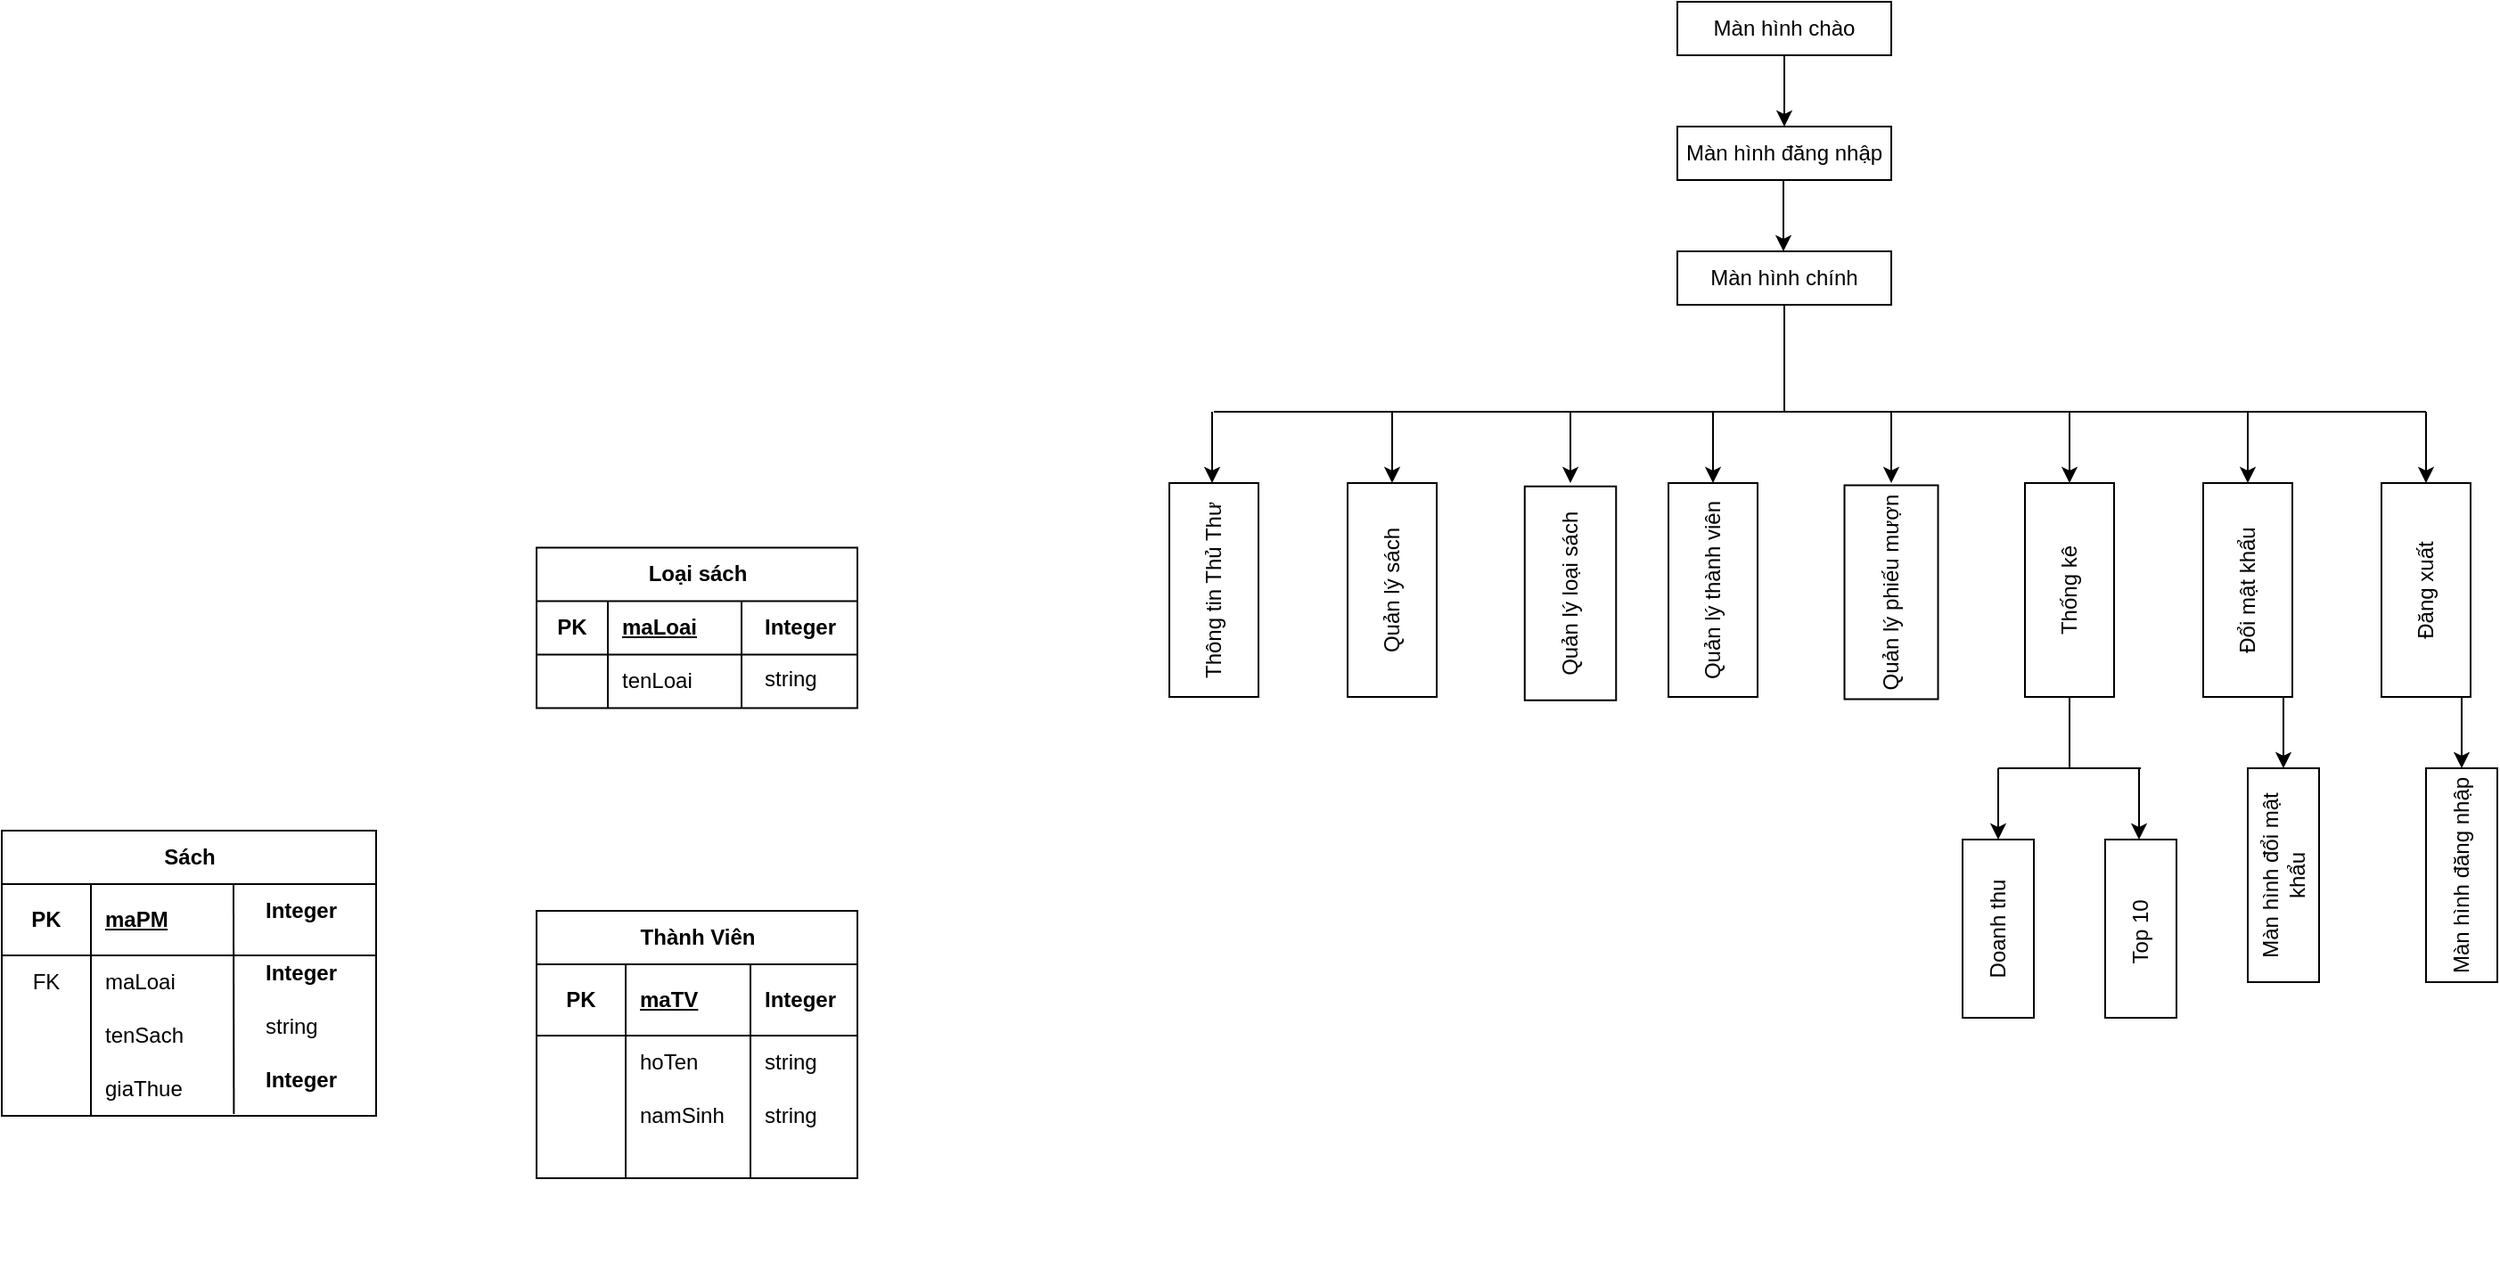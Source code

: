 <mxfile version="21.8.2" type="github">
  <diagram name="Trang-1" id="Sm54jNkbmoP-u_yMQoiJ">
    <mxGraphModel dx="1247" dy="224" grid="1" gridSize="10" guides="1" tooltips="1" connect="1" arrows="1" fold="1" page="1" pageScale="1" pageWidth="827" pageHeight="1169" math="0" shadow="0">
      <root>
        <mxCell id="0" />
        <mxCell id="1" parent="0" />
        <mxCell id="C7Xhm7jLeOsk8SqEttLq-1" value="Màn hình chào" style="rounded=0;whiteSpace=wrap;html=1;" parent="1" vertex="1">
          <mxGeometry x="260" y="50" width="120" height="30" as="geometry" />
        </mxCell>
        <mxCell id="C7Xhm7jLeOsk8SqEttLq-2" value="" style="endArrow=classic;html=1;rounded=0;exitX=0.5;exitY=1;exitDx=0;exitDy=0;" parent="1" source="C7Xhm7jLeOsk8SqEttLq-1" edge="1">
          <mxGeometry width="50" height="50" relative="1" as="geometry">
            <mxPoint x="330" y="220" as="sourcePoint" />
            <mxPoint x="320" y="120" as="targetPoint" />
          </mxGeometry>
        </mxCell>
        <mxCell id="C7Xhm7jLeOsk8SqEttLq-3" value="Màn hình đăng nhập" style="rounded=0;whiteSpace=wrap;html=1;" parent="1" vertex="1">
          <mxGeometry x="260" y="120" width="120" height="30" as="geometry" />
        </mxCell>
        <mxCell id="C7Xhm7jLeOsk8SqEttLq-4" value="Quản lý phiếu mượn" style="rounded=0;whiteSpace=wrap;html=1;rotation=-90;" parent="1" vertex="1">
          <mxGeometry x="320" y="355" width="120" height="52.5" as="geometry" />
        </mxCell>
        <mxCell id="C7Xhm7jLeOsk8SqEttLq-5" value="Quản lý loại sách" style="rounded=0;whiteSpace=wrap;html=1;rotation=-90;" parent="1" vertex="1">
          <mxGeometry x="140" y="356.25" width="120" height="51.25" as="geometry" />
        </mxCell>
        <mxCell id="C7Xhm7jLeOsk8SqEttLq-6" value="Thông tin Thủ Thư" style="rounded=0;whiteSpace=wrap;html=1;rotation=-90;" parent="1" vertex="1">
          <mxGeometry x="-60" y="355" width="120" height="50" as="geometry" />
        </mxCell>
        <mxCell id="C7Xhm7jLeOsk8SqEttLq-7" value="Thống&amp;nbsp;kê" style="rounded=0;whiteSpace=wrap;html=1;rotation=-90;" parent="1" vertex="1">
          <mxGeometry x="420" y="355" width="120" height="50" as="geometry" />
        </mxCell>
        <mxCell id="C7Xhm7jLeOsk8SqEttLq-8" value="Màn hình chính" style="rounded=0;whiteSpace=wrap;html=1;" parent="1" vertex="1">
          <mxGeometry x="260" y="190" width="120" height="30" as="geometry" />
        </mxCell>
        <mxCell id="C7Xhm7jLeOsk8SqEttLq-9" value="Quản lý thành viên" style="rounded=0;whiteSpace=wrap;html=1;rotation=-90;" parent="1" vertex="1">
          <mxGeometry x="220" y="355" width="120" height="50" as="geometry" />
        </mxCell>
        <mxCell id="C7Xhm7jLeOsk8SqEttLq-10" value="Quản lý sách" style="rounded=0;whiteSpace=wrap;html=1;rotation=-90;" parent="1" vertex="1">
          <mxGeometry x="40" y="355" width="120" height="50" as="geometry" />
        </mxCell>
        <mxCell id="C7Xhm7jLeOsk8SqEttLq-12" value="" style="endArrow=classic;html=1;rounded=0;exitX=0.5;exitY=1;exitDx=0;exitDy=0;" parent="1" edge="1">
          <mxGeometry width="50" height="50" relative="1" as="geometry">
            <mxPoint x="319.5" y="150" as="sourcePoint" />
            <mxPoint x="319.5" y="190" as="targetPoint" />
          </mxGeometry>
        </mxCell>
        <mxCell id="C7Xhm7jLeOsk8SqEttLq-14" value="" style="endArrow=classic;html=1;rounded=0;" parent="1" edge="1">
          <mxGeometry width="50" height="50" relative="1" as="geometry">
            <mxPoint x="380" y="280" as="sourcePoint" />
            <mxPoint x="380" y="320" as="targetPoint" />
          </mxGeometry>
        </mxCell>
        <mxCell id="C7Xhm7jLeOsk8SqEttLq-15" value="" style="endArrow=none;html=1;rounded=0;" parent="1" edge="1">
          <mxGeometry width="50" height="50" relative="1" as="geometry">
            <mxPoint y="280" as="sourcePoint" />
            <mxPoint x="680" y="280" as="targetPoint" />
          </mxGeometry>
        </mxCell>
        <mxCell id="C7Xhm7jLeOsk8SqEttLq-16" value="" style="endArrow=classic;html=1;rounded=0;" parent="1" edge="1">
          <mxGeometry width="50" height="50" relative="1" as="geometry">
            <mxPoint x="-1" y="280" as="sourcePoint" />
            <mxPoint x="-1" y="320" as="targetPoint" />
          </mxGeometry>
        </mxCell>
        <mxCell id="C7Xhm7jLeOsk8SqEttLq-17" value="" style="endArrow=classic;html=1;rounded=0;" parent="1" edge="1">
          <mxGeometry width="50" height="50" relative="1" as="geometry">
            <mxPoint x="100" y="280" as="sourcePoint" />
            <mxPoint x="100" y="320" as="targetPoint" />
            <Array as="points">
              <mxPoint x="100" y="300" />
            </Array>
          </mxGeometry>
        </mxCell>
        <mxCell id="C7Xhm7jLeOsk8SqEttLq-18" value="" style="endArrow=classic;html=1;rounded=0;" parent="1" edge="1">
          <mxGeometry width="50" height="50" relative="1" as="geometry">
            <mxPoint x="200" y="280" as="sourcePoint" />
            <mxPoint x="200" y="320" as="targetPoint" />
            <Array as="points">
              <mxPoint x="200" y="300" />
            </Array>
          </mxGeometry>
        </mxCell>
        <mxCell id="C7Xhm7jLeOsk8SqEttLq-21" value="" style="endArrow=classic;html=1;rounded=0;" parent="1" edge="1">
          <mxGeometry width="50" height="50" relative="1" as="geometry">
            <mxPoint x="280" y="280" as="sourcePoint" />
            <mxPoint x="280" y="320" as="targetPoint" />
            <Array as="points">
              <mxPoint x="280" y="300" />
            </Array>
          </mxGeometry>
        </mxCell>
        <mxCell id="C7Xhm7jLeOsk8SqEttLq-23" value="" style="endArrow=classic;html=1;rounded=0;" parent="1" edge="1">
          <mxGeometry width="50" height="50" relative="1" as="geometry">
            <mxPoint x="480" y="280" as="sourcePoint" />
            <mxPoint x="480" y="320" as="targetPoint" />
            <Array as="points">
              <mxPoint x="480" y="300" />
            </Array>
          </mxGeometry>
        </mxCell>
        <mxCell id="C7Xhm7jLeOsk8SqEttLq-24" value="Đăng xuất" style="rounded=0;whiteSpace=wrap;html=1;rotation=-90;" parent="1" vertex="1">
          <mxGeometry x="620" y="355" width="120" height="50" as="geometry" />
        </mxCell>
        <mxCell id="C7Xhm7jLeOsk8SqEttLq-25" value="Đổi mật khẩu" style="rounded=0;whiteSpace=wrap;html=1;rotation=-90;" parent="1" vertex="1">
          <mxGeometry x="520" y="355" width="120" height="50" as="geometry" />
        </mxCell>
        <mxCell id="C7Xhm7jLeOsk8SqEttLq-26" value="" style="endArrow=classic;html=1;rounded=0;" parent="1" edge="1">
          <mxGeometry width="50" height="50" relative="1" as="geometry">
            <mxPoint x="580" y="280" as="sourcePoint" />
            <mxPoint x="580" y="320" as="targetPoint" />
            <Array as="points">
              <mxPoint x="580" y="300" />
            </Array>
          </mxGeometry>
        </mxCell>
        <mxCell id="C7Xhm7jLeOsk8SqEttLq-27" value="" style="endArrow=classic;html=1;rounded=0;" parent="1" edge="1">
          <mxGeometry width="50" height="50" relative="1" as="geometry">
            <mxPoint x="680" y="280" as="sourcePoint" />
            <mxPoint x="680" y="320" as="targetPoint" />
            <Array as="points">
              <mxPoint x="680" y="300" />
            </Array>
          </mxGeometry>
        </mxCell>
        <mxCell id="C7Xhm7jLeOsk8SqEttLq-28" value="" style="endArrow=none;html=1;rounded=0;entryX=0.5;entryY=1;entryDx=0;entryDy=0;" parent="1" target="C7Xhm7jLeOsk8SqEttLq-8" edge="1">
          <mxGeometry width="50" height="50" relative="1" as="geometry">
            <mxPoint x="320" y="280" as="sourcePoint" />
            <mxPoint x="490" y="250" as="targetPoint" />
          </mxGeometry>
        </mxCell>
        <mxCell id="C7Xhm7jLeOsk8SqEttLq-29" value="" style="endArrow=classic;html=1;rounded=0;" parent="1" edge="1">
          <mxGeometry width="50" height="50" relative="1" as="geometry">
            <mxPoint x="700" y="440" as="sourcePoint" />
            <mxPoint x="700" y="480" as="targetPoint" />
            <Array as="points">
              <mxPoint x="700" y="460" />
            </Array>
          </mxGeometry>
        </mxCell>
        <mxCell id="C7Xhm7jLeOsk8SqEttLq-30" value="Màn hình đăng nhập" style="rounded=0;whiteSpace=wrap;html=1;rotation=-90;" parent="1" vertex="1">
          <mxGeometry x="640" y="520" width="120" height="40" as="geometry" />
        </mxCell>
        <mxCell id="C7Xhm7jLeOsk8SqEttLq-31" value="" style="endArrow=classic;html=1;rounded=0;" parent="1" edge="1">
          <mxGeometry width="50" height="50" relative="1" as="geometry">
            <mxPoint x="600" y="440" as="sourcePoint" />
            <mxPoint x="600" y="480" as="targetPoint" />
            <Array as="points">
              <mxPoint x="600" y="460" />
            </Array>
          </mxGeometry>
        </mxCell>
        <mxCell id="C7Xhm7jLeOsk8SqEttLq-32" value="Màn hình đổi mật khẩu" style="rounded=0;whiteSpace=wrap;html=1;rotation=-90;" parent="1" vertex="1">
          <mxGeometry x="540" y="520" width="120" height="40" as="geometry" />
        </mxCell>
        <mxCell id="C7Xhm7jLeOsk8SqEttLq-34" value="" style="endArrow=classic;html=1;rounded=0;" parent="1" edge="1">
          <mxGeometry width="50" height="50" relative="1" as="geometry">
            <mxPoint x="440" y="480" as="sourcePoint" />
            <mxPoint x="440" y="520" as="targetPoint" />
            <Array as="points">
              <mxPoint x="440" y="500" />
            </Array>
          </mxGeometry>
        </mxCell>
        <mxCell id="C7Xhm7jLeOsk8SqEttLq-35" value="" style="endArrow=none;html=1;rounded=0;entryX=0;entryY=0.5;entryDx=0;entryDy=0;" parent="1" target="C7Xhm7jLeOsk8SqEttLq-7" edge="1">
          <mxGeometry width="50" height="50" relative="1" as="geometry">
            <mxPoint x="480" y="480" as="sourcePoint" />
            <mxPoint x="540" y="450" as="targetPoint" />
          </mxGeometry>
        </mxCell>
        <mxCell id="C7Xhm7jLeOsk8SqEttLq-36" value="" style="endArrow=none;html=1;rounded=0;" parent="1" edge="1">
          <mxGeometry width="50" height="50" relative="1" as="geometry">
            <mxPoint x="440" y="480" as="sourcePoint" />
            <mxPoint x="520" y="480" as="targetPoint" />
          </mxGeometry>
        </mxCell>
        <mxCell id="C7Xhm7jLeOsk8SqEttLq-37" value="" style="endArrow=classic;html=1;rounded=0;" parent="1" edge="1">
          <mxGeometry width="50" height="50" relative="1" as="geometry">
            <mxPoint x="519" y="480" as="sourcePoint" />
            <mxPoint x="519" y="520" as="targetPoint" />
            <Array as="points">
              <mxPoint x="519" y="500" />
            </Array>
          </mxGeometry>
        </mxCell>
        <mxCell id="C7Xhm7jLeOsk8SqEttLq-38" value="Doanh thu" style="rounded=0;whiteSpace=wrap;html=1;rotation=-90;" parent="1" vertex="1">
          <mxGeometry x="390" y="550" width="100" height="40" as="geometry" />
        </mxCell>
        <mxCell id="C7Xhm7jLeOsk8SqEttLq-39" value="Top 10&amp;nbsp;" style="rounded=0;whiteSpace=wrap;html=1;rotation=-90;" parent="1" vertex="1">
          <mxGeometry x="470" y="550" width="100" height="40" as="geometry" />
        </mxCell>
        <mxCell id="9Q_xmG4kBVJtMHKsa58a-1" value="Sách" style="shape=table;startSize=30;container=1;collapsible=1;childLayout=tableLayout;fixedRows=1;rowLines=0;fontStyle=1;align=center;resizeLast=1;html=1;" vertex="1" parent="1">
          <mxGeometry x="-680" y="515" width="210" height="160" as="geometry">
            <mxRectangle x="-680" y="505" width="110" height="30" as="alternateBounds" />
          </mxGeometry>
        </mxCell>
        <mxCell id="9Q_xmG4kBVJtMHKsa58a-2" value="" style="shape=tableRow;horizontal=0;startSize=0;swimlaneHead=0;swimlaneBody=0;fillColor=none;collapsible=0;dropTarget=0;points=[[0,0.5],[1,0.5]];portConstraint=eastwest;top=0;left=0;right=0;bottom=1;" vertex="1" parent="9Q_xmG4kBVJtMHKsa58a-1">
          <mxGeometry y="30" width="210" height="40" as="geometry" />
        </mxCell>
        <mxCell id="9Q_xmG4kBVJtMHKsa58a-3" value="PK" style="shape=partialRectangle;connectable=0;fillColor=none;top=0;left=0;bottom=0;right=0;fontStyle=1;overflow=hidden;whiteSpace=wrap;html=1;" vertex="1" parent="9Q_xmG4kBVJtMHKsa58a-2">
          <mxGeometry width="50" height="40" as="geometry">
            <mxRectangle width="50" height="40" as="alternateBounds" />
          </mxGeometry>
        </mxCell>
        <mxCell id="9Q_xmG4kBVJtMHKsa58a-4" value="maPM" style="shape=partialRectangle;connectable=0;fillColor=none;top=0;left=0;bottom=0;right=0;align=left;spacingLeft=6;fontStyle=5;overflow=hidden;whiteSpace=wrap;html=1;" vertex="1" parent="9Q_xmG4kBVJtMHKsa58a-2">
          <mxGeometry x="50" width="160" height="40" as="geometry">
            <mxRectangle width="160" height="40" as="alternateBounds" />
          </mxGeometry>
        </mxCell>
        <mxCell id="9Q_xmG4kBVJtMHKsa58a-5" value="" style="shape=tableRow;horizontal=0;startSize=0;swimlaneHead=0;swimlaneBody=0;fillColor=none;collapsible=0;dropTarget=0;points=[[0,0.5],[1,0.5]];portConstraint=eastwest;top=0;left=0;right=0;bottom=0;" vertex="1" parent="9Q_xmG4kBVJtMHKsa58a-1">
          <mxGeometry y="70" width="210" height="30" as="geometry" />
        </mxCell>
        <mxCell id="9Q_xmG4kBVJtMHKsa58a-6" value="FK" style="shape=partialRectangle;connectable=0;fillColor=none;top=0;left=0;bottom=0;right=0;editable=1;overflow=hidden;whiteSpace=wrap;html=1;" vertex="1" parent="9Q_xmG4kBVJtMHKsa58a-5">
          <mxGeometry width="50" height="30" as="geometry">
            <mxRectangle width="50" height="30" as="alternateBounds" />
          </mxGeometry>
        </mxCell>
        <mxCell id="9Q_xmG4kBVJtMHKsa58a-7" value="maLoai" style="shape=partialRectangle;connectable=0;fillColor=none;top=0;left=0;bottom=0;right=0;align=left;spacingLeft=6;overflow=hidden;whiteSpace=wrap;html=1;" vertex="1" parent="9Q_xmG4kBVJtMHKsa58a-5">
          <mxGeometry x="50" width="160" height="30" as="geometry">
            <mxRectangle width="160" height="30" as="alternateBounds" />
          </mxGeometry>
        </mxCell>
        <mxCell id="9Q_xmG4kBVJtMHKsa58a-8" value="" style="shape=tableRow;horizontal=0;startSize=0;swimlaneHead=0;swimlaneBody=0;fillColor=none;collapsible=0;dropTarget=0;points=[[0,0.5],[1,0.5]];portConstraint=eastwest;top=0;left=0;right=0;bottom=0;" vertex="1" parent="9Q_xmG4kBVJtMHKsa58a-1">
          <mxGeometry y="100" width="210" height="30" as="geometry" />
        </mxCell>
        <mxCell id="9Q_xmG4kBVJtMHKsa58a-9" value="" style="shape=partialRectangle;connectable=0;fillColor=none;top=0;left=0;bottom=0;right=0;editable=1;overflow=hidden;whiteSpace=wrap;html=1;" vertex="1" parent="9Q_xmG4kBVJtMHKsa58a-8">
          <mxGeometry width="50" height="30" as="geometry">
            <mxRectangle width="50" height="30" as="alternateBounds" />
          </mxGeometry>
        </mxCell>
        <mxCell id="9Q_xmG4kBVJtMHKsa58a-10" value="tenSach" style="shape=partialRectangle;connectable=0;fillColor=none;top=0;left=0;bottom=0;right=0;align=left;spacingLeft=6;overflow=hidden;whiteSpace=wrap;html=1;" vertex="1" parent="9Q_xmG4kBVJtMHKsa58a-8">
          <mxGeometry x="50" width="160" height="30" as="geometry">
            <mxRectangle width="160" height="30" as="alternateBounds" />
          </mxGeometry>
        </mxCell>
        <mxCell id="9Q_xmG4kBVJtMHKsa58a-11" value="" style="shape=tableRow;horizontal=0;startSize=0;swimlaneHead=0;swimlaneBody=0;fillColor=none;collapsible=0;dropTarget=0;points=[[0,0.5],[1,0.5]];portConstraint=eastwest;top=0;left=0;right=0;bottom=0;" vertex="1" parent="9Q_xmG4kBVJtMHKsa58a-1">
          <mxGeometry y="130" width="210" height="30" as="geometry" />
        </mxCell>
        <mxCell id="9Q_xmG4kBVJtMHKsa58a-12" value="" style="shape=partialRectangle;connectable=0;fillColor=none;top=0;left=0;bottom=0;right=0;editable=1;overflow=hidden;whiteSpace=wrap;html=1;" vertex="1" parent="9Q_xmG4kBVJtMHKsa58a-11">
          <mxGeometry width="50" height="30" as="geometry">
            <mxRectangle width="50" height="30" as="alternateBounds" />
          </mxGeometry>
        </mxCell>
        <mxCell id="9Q_xmG4kBVJtMHKsa58a-13" value="giaThue" style="shape=partialRectangle;connectable=0;fillColor=none;top=0;left=0;bottom=0;right=0;align=left;spacingLeft=6;overflow=hidden;whiteSpace=wrap;html=1;" vertex="1" parent="9Q_xmG4kBVJtMHKsa58a-11">
          <mxGeometry x="50" width="160" height="30" as="geometry">
            <mxRectangle width="160" height="30" as="alternateBounds" />
          </mxGeometry>
        </mxCell>
        <mxCell id="9Q_xmG4kBVJtMHKsa58a-26" value="" style="endArrow=none;html=1;rounded=0;exitX=0.619;exitY=0.004;exitDx=0;exitDy=0;exitPerimeter=0;entryX=0.62;entryY=0.966;entryDx=0;entryDy=0;entryPerimeter=0;" edge="1" parent="9Q_xmG4kBVJtMHKsa58a-1" source="9Q_xmG4kBVJtMHKsa58a-2" target="9Q_xmG4kBVJtMHKsa58a-11">
          <mxGeometry relative="1" as="geometry">
            <mxPoint x="130" y="45" as="sourcePoint" />
            <mxPoint x="130" y="155" as="targetPoint" />
          </mxGeometry>
        </mxCell>
        <mxCell id="9Q_xmG4kBVJtMHKsa58a-16" value="" style="shape=tableRow;horizontal=0;startSize=0;swimlaneHead=0;swimlaneBody=0;fillColor=none;collapsible=0;dropTarget=0;points=[[0,0.5],[1,0.5]];portConstraint=eastwest;top=0;left=0;right=0;bottom=0;" vertex="1" parent="1">
          <mxGeometry x="-670" y="635" width="180" height="30" as="geometry" />
        </mxCell>
        <mxCell id="9Q_xmG4kBVJtMHKsa58a-19" value="" style="shape=tableRow;horizontal=0;startSize=0;swimlaneHead=0;swimlaneBody=0;fillColor=none;collapsible=0;dropTarget=0;points=[[0,0.5],[1,0.5]];portConstraint=eastwest;top=0;left=0;right=0;bottom=0;" vertex="1" parent="1">
          <mxGeometry x="-660" y="645" width="180" height="30" as="geometry" />
        </mxCell>
        <mxCell id="9Q_xmG4kBVJtMHKsa58a-22" value="" style="shape=tableRow;horizontal=0;startSize=0;swimlaneHead=0;swimlaneBody=0;fillColor=none;collapsible=0;dropTarget=0;points=[[0,0.5],[1,0.5]];portConstraint=eastwest;top=0;left=0;right=0;bottom=0;" vertex="1" parent="1">
          <mxGeometry x="-680" y="730" width="180" height="30" as="geometry" />
        </mxCell>
        <mxCell id="9Q_xmG4kBVJtMHKsa58a-23" value="" style="shape=partialRectangle;connectable=0;fillColor=none;top=0;left=0;bottom=0;right=0;editable=1;overflow=hidden;whiteSpace=wrap;html=1;" vertex="1" parent="9Q_xmG4kBVJtMHKsa58a-22">
          <mxGeometry width="30" height="30" as="geometry">
            <mxRectangle width="30" height="30" as="alternateBounds" />
          </mxGeometry>
        </mxCell>
        <mxCell id="9Q_xmG4kBVJtMHKsa58a-27" value="&lt;b&gt;Integer&lt;/b&gt;" style="shape=partialRectangle;connectable=0;fillColor=none;top=0;left=0;bottom=0;right=0;align=left;spacingLeft=6;overflow=hidden;whiteSpace=wrap;html=1;" vertex="1" parent="1">
          <mxGeometry x="-540" y="550" width="150" height="20" as="geometry">
            <mxRectangle width="150" height="30" as="alternateBounds" />
          </mxGeometry>
        </mxCell>
        <mxCell id="9Q_xmG4kBVJtMHKsa58a-28" value="string" style="shape=partialRectangle;connectable=0;fillColor=none;top=0;left=0;bottom=0;right=0;align=left;spacingLeft=6;overflow=hidden;whiteSpace=wrap;html=1;" vertex="1" parent="1">
          <mxGeometry x="-540" y="615" width="150" height="20" as="geometry">
            <mxRectangle width="150" height="30" as="alternateBounds" />
          </mxGeometry>
        </mxCell>
        <mxCell id="9Q_xmG4kBVJtMHKsa58a-29" value="&lt;b&gt;Integer&lt;/b&gt;" style="shape=partialRectangle;connectable=0;fillColor=none;top=0;left=0;bottom=0;right=0;align=left;spacingLeft=6;overflow=hidden;whiteSpace=wrap;html=1;" vertex="1" parent="1">
          <mxGeometry x="-540" y="645" width="150" height="20" as="geometry">
            <mxRectangle width="150" height="30" as="alternateBounds" />
          </mxGeometry>
        </mxCell>
        <mxCell id="9Q_xmG4kBVJtMHKsa58a-30" value="&lt;b&gt;Integer&lt;/b&gt;" style="shape=partialRectangle;connectable=0;fillColor=none;top=0;left=0;bottom=0;right=0;align=left;spacingLeft=6;overflow=hidden;whiteSpace=wrap;html=1;" vertex="1" parent="1">
          <mxGeometry x="-540" y="585" width="150" height="20" as="geometry">
            <mxRectangle width="150" height="30" as="alternateBounds" />
          </mxGeometry>
        </mxCell>
        <mxCell id="9Q_xmG4kBVJtMHKsa58a-34" value="Thành Viên" style="shape=table;startSize=30;container=1;collapsible=1;childLayout=tableLayout;fixedRows=1;rowLines=0;fontStyle=1;align=center;resizeLast=1;html=1;" vertex="1" parent="1">
          <mxGeometry x="-380" y="560" width="180" height="150" as="geometry" />
        </mxCell>
        <mxCell id="9Q_xmG4kBVJtMHKsa58a-35" value="" style="shape=tableRow;horizontal=0;startSize=0;swimlaneHead=0;swimlaneBody=0;fillColor=none;collapsible=0;dropTarget=0;points=[[0,0.5],[1,0.5]];portConstraint=eastwest;top=0;left=0;right=0;bottom=1;" vertex="1" parent="9Q_xmG4kBVJtMHKsa58a-34">
          <mxGeometry y="30" width="180" height="40" as="geometry" />
        </mxCell>
        <mxCell id="9Q_xmG4kBVJtMHKsa58a-36" value="PK" style="shape=partialRectangle;connectable=0;fillColor=none;top=0;left=0;bottom=0;right=0;fontStyle=1;overflow=hidden;whiteSpace=wrap;html=1;" vertex="1" parent="9Q_xmG4kBVJtMHKsa58a-35">
          <mxGeometry width="50" height="40" as="geometry">
            <mxRectangle width="50" height="40" as="alternateBounds" />
          </mxGeometry>
        </mxCell>
        <mxCell id="9Q_xmG4kBVJtMHKsa58a-37" value="maTV" style="shape=partialRectangle;connectable=0;fillColor=none;top=0;left=0;bottom=0;right=0;align=left;spacingLeft=6;fontStyle=5;overflow=hidden;whiteSpace=wrap;html=1;" vertex="1" parent="9Q_xmG4kBVJtMHKsa58a-35">
          <mxGeometry x="50" width="130" height="40" as="geometry">
            <mxRectangle width="130" height="40" as="alternateBounds" />
          </mxGeometry>
        </mxCell>
        <mxCell id="9Q_xmG4kBVJtMHKsa58a-38" value="" style="shape=tableRow;horizontal=0;startSize=0;swimlaneHead=0;swimlaneBody=0;fillColor=none;collapsible=0;dropTarget=0;points=[[0,0.5],[1,0.5]];portConstraint=eastwest;top=0;left=0;right=0;bottom=0;" vertex="1" parent="9Q_xmG4kBVJtMHKsa58a-34">
          <mxGeometry y="70" width="180" height="30" as="geometry" />
        </mxCell>
        <mxCell id="9Q_xmG4kBVJtMHKsa58a-39" value="" style="shape=partialRectangle;connectable=0;fillColor=none;top=0;left=0;bottom=0;right=0;editable=1;overflow=hidden;whiteSpace=wrap;html=1;" vertex="1" parent="9Q_xmG4kBVJtMHKsa58a-38">
          <mxGeometry width="50" height="30" as="geometry">
            <mxRectangle width="50" height="30" as="alternateBounds" />
          </mxGeometry>
        </mxCell>
        <mxCell id="9Q_xmG4kBVJtMHKsa58a-40" value="hoTen" style="shape=partialRectangle;connectable=0;fillColor=none;top=0;left=0;bottom=0;right=0;align=left;spacingLeft=6;overflow=hidden;whiteSpace=wrap;html=1;" vertex="1" parent="9Q_xmG4kBVJtMHKsa58a-38">
          <mxGeometry x="50" width="130" height="30" as="geometry">
            <mxRectangle width="130" height="30" as="alternateBounds" />
          </mxGeometry>
        </mxCell>
        <mxCell id="9Q_xmG4kBVJtMHKsa58a-41" value="" style="shape=tableRow;horizontal=0;startSize=0;swimlaneHead=0;swimlaneBody=0;fillColor=none;collapsible=0;dropTarget=0;points=[[0,0.5],[1,0.5]];portConstraint=eastwest;top=0;left=0;right=0;bottom=0;" vertex="1" parent="9Q_xmG4kBVJtMHKsa58a-34">
          <mxGeometry y="100" width="180" height="30" as="geometry" />
        </mxCell>
        <mxCell id="9Q_xmG4kBVJtMHKsa58a-42" value="" style="shape=partialRectangle;connectable=0;fillColor=none;top=0;left=0;bottom=0;right=0;editable=1;overflow=hidden;whiteSpace=wrap;html=1;" vertex="1" parent="9Q_xmG4kBVJtMHKsa58a-41">
          <mxGeometry width="50" height="30" as="geometry">
            <mxRectangle width="50" height="30" as="alternateBounds" />
          </mxGeometry>
        </mxCell>
        <mxCell id="9Q_xmG4kBVJtMHKsa58a-43" value="namSinh" style="shape=partialRectangle;connectable=0;fillColor=none;top=0;left=0;bottom=0;right=0;align=left;spacingLeft=6;overflow=hidden;whiteSpace=wrap;html=1;" vertex="1" parent="9Q_xmG4kBVJtMHKsa58a-41">
          <mxGeometry x="50" width="130" height="30" as="geometry">
            <mxRectangle width="130" height="30" as="alternateBounds" />
          </mxGeometry>
        </mxCell>
        <mxCell id="9Q_xmG4kBVJtMHKsa58a-44" value="" style="shape=tableRow;horizontal=0;startSize=0;swimlaneHead=0;swimlaneBody=0;fillColor=none;collapsible=0;dropTarget=0;points=[[0,0.5],[1,0.5]];portConstraint=eastwest;top=0;left=0;right=0;bottom=0;" vertex="1" parent="9Q_xmG4kBVJtMHKsa58a-34">
          <mxGeometry y="130" width="180" height="20" as="geometry" />
        </mxCell>
        <mxCell id="9Q_xmG4kBVJtMHKsa58a-45" value="" style="shape=partialRectangle;connectable=0;fillColor=none;top=0;left=0;bottom=0;right=0;editable=1;overflow=hidden;whiteSpace=wrap;html=1;" vertex="1" parent="9Q_xmG4kBVJtMHKsa58a-44">
          <mxGeometry width="50" height="20" as="geometry">
            <mxRectangle width="50" height="20" as="alternateBounds" />
          </mxGeometry>
        </mxCell>
        <mxCell id="9Q_xmG4kBVJtMHKsa58a-46" value="" style="shape=partialRectangle;connectable=0;fillColor=none;top=0;left=0;bottom=0;right=0;align=left;spacingLeft=6;overflow=hidden;whiteSpace=wrap;html=1;" vertex="1" parent="9Q_xmG4kBVJtMHKsa58a-44">
          <mxGeometry x="50" width="130" height="20" as="geometry">
            <mxRectangle width="130" height="20" as="alternateBounds" />
          </mxGeometry>
        </mxCell>
        <mxCell id="9Q_xmG4kBVJtMHKsa58a-47" value="" style="line;strokeWidth=1;rotatable=0;dashed=0;labelPosition=right;align=left;verticalAlign=middle;spacingTop=0;spacingLeft=6;points=[];portConstraint=eastwest;direction=south;" vertex="1" parent="1">
          <mxGeometry x="-280" y="590" width="40" height="120" as="geometry" />
        </mxCell>
        <mxCell id="9Q_xmG4kBVJtMHKsa58a-49" value="&lt;b&gt;Integer&lt;/b&gt;" style="shape=partialRectangle;connectable=0;fillColor=none;top=0;left=0;bottom=0;right=0;align=left;spacingLeft=6;overflow=hidden;whiteSpace=wrap;html=1;" vertex="1" parent="1">
          <mxGeometry x="-260" y="600" width="60" height="20" as="geometry">
            <mxRectangle width="150" height="30" as="alternateBounds" />
          </mxGeometry>
        </mxCell>
        <mxCell id="9Q_xmG4kBVJtMHKsa58a-50" value="string" style="shape=partialRectangle;connectable=0;fillColor=none;top=0;left=0;bottom=0;right=0;align=left;spacingLeft=6;overflow=hidden;whiteSpace=wrap;html=1;" vertex="1" parent="1">
          <mxGeometry x="-260" y="635" width="60" height="20" as="geometry">
            <mxRectangle width="150" height="30" as="alternateBounds" />
          </mxGeometry>
        </mxCell>
        <mxCell id="9Q_xmG4kBVJtMHKsa58a-51" value="string" style="shape=partialRectangle;connectable=0;fillColor=none;top=0;left=0;bottom=0;right=0;align=left;spacingLeft=6;overflow=hidden;whiteSpace=wrap;html=1;" vertex="1" parent="1">
          <mxGeometry x="-260" y="665" width="60" height="20" as="geometry">
            <mxRectangle width="150" height="30" as="alternateBounds" />
          </mxGeometry>
        </mxCell>
        <mxCell id="9Q_xmG4kBVJtMHKsa58a-56" value="Loại sách" style="shape=table;startSize=30;container=1;collapsible=1;childLayout=tableLayout;fixedRows=1;rowLines=0;fontStyle=1;align=center;resizeLast=1;html=1;" vertex="1" parent="1">
          <mxGeometry x="-380" y="356.25" width="180" height="90" as="geometry" />
        </mxCell>
        <mxCell id="9Q_xmG4kBVJtMHKsa58a-57" value="" style="shape=tableRow;horizontal=0;startSize=0;swimlaneHead=0;swimlaneBody=0;fillColor=none;collapsible=0;dropTarget=0;points=[[0,0.5],[1,0.5]];portConstraint=eastwest;top=0;left=0;right=0;bottom=1;" vertex="1" parent="9Q_xmG4kBVJtMHKsa58a-56">
          <mxGeometry y="30" width="180" height="30" as="geometry" />
        </mxCell>
        <mxCell id="9Q_xmG4kBVJtMHKsa58a-58" value="PK" style="shape=partialRectangle;connectable=0;fillColor=none;top=0;left=0;bottom=0;right=0;fontStyle=1;overflow=hidden;whiteSpace=wrap;html=1;" vertex="1" parent="9Q_xmG4kBVJtMHKsa58a-57">
          <mxGeometry width="40" height="30" as="geometry">
            <mxRectangle width="40" height="30" as="alternateBounds" />
          </mxGeometry>
        </mxCell>
        <mxCell id="9Q_xmG4kBVJtMHKsa58a-59" value="maLoai" style="shape=partialRectangle;connectable=0;fillColor=none;top=0;left=0;bottom=0;right=0;align=left;spacingLeft=6;fontStyle=5;overflow=hidden;whiteSpace=wrap;html=1;" vertex="1" parent="9Q_xmG4kBVJtMHKsa58a-57">
          <mxGeometry x="40" width="140" height="30" as="geometry">
            <mxRectangle width="140" height="30" as="alternateBounds" />
          </mxGeometry>
        </mxCell>
        <mxCell id="9Q_xmG4kBVJtMHKsa58a-60" value="" style="shape=tableRow;horizontal=0;startSize=0;swimlaneHead=0;swimlaneBody=0;fillColor=none;collapsible=0;dropTarget=0;points=[[0,0.5],[1,0.5]];portConstraint=eastwest;top=0;left=0;right=0;bottom=0;" vertex="1" parent="9Q_xmG4kBVJtMHKsa58a-56">
          <mxGeometry y="60" width="180" height="30" as="geometry" />
        </mxCell>
        <mxCell id="9Q_xmG4kBVJtMHKsa58a-61" value="" style="shape=partialRectangle;connectable=0;fillColor=none;top=0;left=0;bottom=0;right=0;editable=1;overflow=hidden;whiteSpace=wrap;html=1;" vertex="1" parent="9Q_xmG4kBVJtMHKsa58a-60">
          <mxGeometry width="40" height="30" as="geometry">
            <mxRectangle width="40" height="30" as="alternateBounds" />
          </mxGeometry>
        </mxCell>
        <mxCell id="9Q_xmG4kBVJtMHKsa58a-62" value="tenLoai" style="shape=partialRectangle;connectable=0;fillColor=none;top=0;left=0;bottom=0;right=0;align=left;spacingLeft=6;overflow=hidden;whiteSpace=wrap;html=1;" vertex="1" parent="9Q_xmG4kBVJtMHKsa58a-60">
          <mxGeometry x="40" width="140" height="30" as="geometry">
            <mxRectangle width="140" height="30" as="alternateBounds" />
          </mxGeometry>
        </mxCell>
        <mxCell id="9Q_xmG4kBVJtMHKsa58a-69" value="" style="line;strokeWidth=1;rotatable=0;dashed=0;labelPosition=right;align=left;verticalAlign=middle;spacingTop=0;spacingLeft=6;points=[];portConstraint=eastwest;direction=south;" vertex="1" parent="1">
          <mxGeometry x="-270" y="386.25" width="10" height="60" as="geometry" />
        </mxCell>
        <mxCell id="9Q_xmG4kBVJtMHKsa58a-70" value="&lt;b&gt;Integer&lt;/b&gt;" style="shape=partialRectangle;connectable=0;fillColor=none;top=0;left=0;bottom=0;right=0;align=left;spacingLeft=6;overflow=hidden;whiteSpace=wrap;html=1;" vertex="1" parent="1">
          <mxGeometry x="-260" y="391.25" width="60" height="20" as="geometry">
            <mxRectangle width="150" height="30" as="alternateBounds" />
          </mxGeometry>
        </mxCell>
        <mxCell id="9Q_xmG4kBVJtMHKsa58a-71" value="string" style="shape=partialRectangle;connectable=0;fillColor=none;top=0;left=0;bottom=0;right=0;align=left;spacingLeft=6;overflow=hidden;whiteSpace=wrap;html=1;" vertex="1" parent="1">
          <mxGeometry x="-260" y="420" width="60" height="20" as="geometry">
            <mxRectangle width="150" height="30" as="alternateBounds" />
          </mxGeometry>
        </mxCell>
      </root>
    </mxGraphModel>
  </diagram>
</mxfile>
